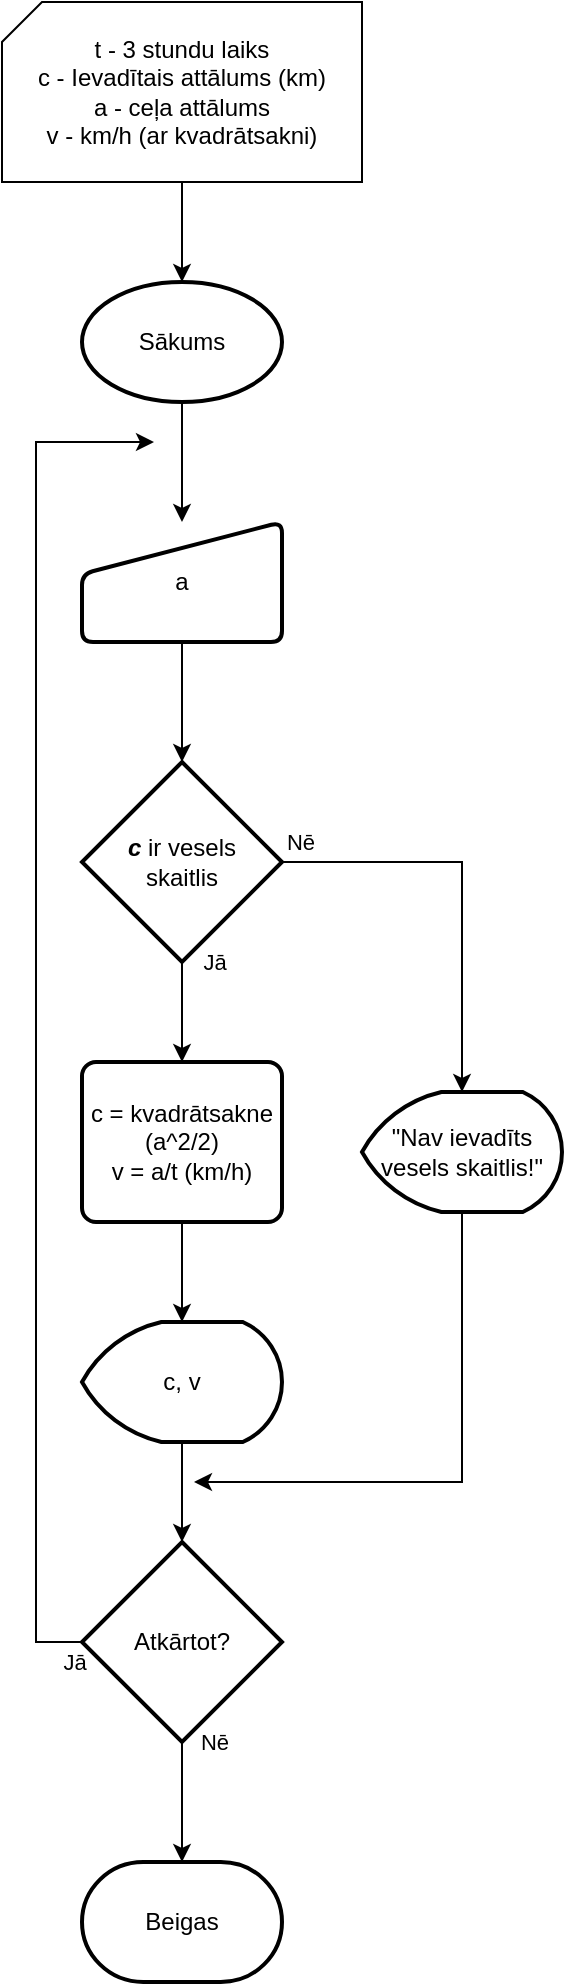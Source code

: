<mxfile version="22.0.2" type="device">
  <diagram name="Page-1" id="B4SzQp_Rrk15iFaU6dPB">
    <mxGraphModel dx="385" dy="815" grid="1" gridSize="10" guides="1" tooltips="1" connect="1" arrows="1" fold="1" page="1" pageScale="1" pageWidth="827" pageHeight="1169" math="0" shadow="0">
      <root>
        <mxCell id="0" />
        <mxCell id="1" parent="0" />
        <mxCell id="zRN41IXciI0hQKYXsGDB-2" value="t - 3 stundu laiks&lt;br&gt;c - Ievadītais attālums (km)&lt;br&gt;a - ceļa attālums&lt;br&gt;v - km/h (ar kvadrātsakni)" style="verticalLabelPosition=middle;verticalAlign=middle;html=1;shape=card;whiteSpace=wrap;size=20;arcSize=12;labelPosition=center;align=center;" vertex="1" parent="1">
          <mxGeometry x="324" y="80" width="180" height="90" as="geometry" />
        </mxCell>
        <mxCell id="zRN41IXciI0hQKYXsGDB-8" style="edgeStyle=orthogonalEdgeStyle;rounded=0;orthogonalLoop=1;jettySize=auto;html=1;entryX=0.5;entryY=0;entryDx=0;entryDy=0;" edge="1" parent="1" source="zRN41IXciI0hQKYXsGDB-4" target="zRN41IXciI0hQKYXsGDB-7">
          <mxGeometry relative="1" as="geometry" />
        </mxCell>
        <mxCell id="zRN41IXciI0hQKYXsGDB-4" value="Sākums" style="strokeWidth=2;html=1;shape=mxgraph.flowchart.start_1;whiteSpace=wrap;" vertex="1" parent="1">
          <mxGeometry x="364" y="220" width="100" height="60" as="geometry" />
        </mxCell>
        <mxCell id="zRN41IXciI0hQKYXsGDB-5" style="edgeStyle=orthogonalEdgeStyle;rounded=0;orthogonalLoop=1;jettySize=auto;html=1;entryX=0.5;entryY=0;entryDx=0;entryDy=0;entryPerimeter=0;" edge="1" parent="1" source="zRN41IXciI0hQKYXsGDB-2" target="zRN41IXciI0hQKYXsGDB-4">
          <mxGeometry relative="1" as="geometry" />
        </mxCell>
        <mxCell id="zRN41IXciI0hQKYXsGDB-7" value="a" style="html=1;strokeWidth=2;shape=manualInput;whiteSpace=wrap;rounded=1;size=26;arcSize=11;" vertex="1" parent="1">
          <mxGeometry x="364" y="340" width="100" height="60" as="geometry" />
        </mxCell>
        <mxCell id="zRN41IXciI0hQKYXsGDB-17" value="Jā" style="edgeStyle=orthogonalEdgeStyle;rounded=0;orthogonalLoop=1;jettySize=auto;html=1;entryX=0.5;entryY=0;entryDx=0;entryDy=0;" edge="1" parent="1" source="zRN41IXciI0hQKYXsGDB-10" target="zRN41IXciI0hQKYXsGDB-15">
          <mxGeometry x="-1" y="16" relative="1" as="geometry">
            <mxPoint as="offset" />
          </mxGeometry>
        </mxCell>
        <mxCell id="zRN41IXciI0hQKYXsGDB-10" value="&lt;b&gt;&lt;i&gt;c&lt;/i&gt;&lt;/b&gt; ir vesels&lt;br&gt;skaitlis" style="strokeWidth=2;html=1;shape=mxgraph.flowchart.decision;whiteSpace=wrap;" vertex="1" parent="1">
          <mxGeometry x="364" y="460" width="100" height="100" as="geometry" />
        </mxCell>
        <mxCell id="zRN41IXciI0hQKYXsGDB-11" style="edgeStyle=orthogonalEdgeStyle;rounded=0;orthogonalLoop=1;jettySize=auto;html=1;entryX=0.5;entryY=0;entryDx=0;entryDy=0;entryPerimeter=0;" edge="1" parent="1" source="zRN41IXciI0hQKYXsGDB-7" target="zRN41IXciI0hQKYXsGDB-10">
          <mxGeometry relative="1" as="geometry" />
        </mxCell>
        <mxCell id="zRN41IXciI0hQKYXsGDB-18" style="edgeStyle=orthogonalEdgeStyle;rounded=0;orthogonalLoop=1;jettySize=auto;html=1;exitX=0.5;exitY=1;exitDx=0;exitDy=0;exitPerimeter=0;" edge="1" parent="1" source="zRN41IXciI0hQKYXsGDB-12">
          <mxGeometry relative="1" as="geometry">
            <mxPoint x="420" y="820" as="targetPoint" />
            <mxPoint x="564" y="685" as="sourcePoint" />
            <Array as="points">
              <mxPoint x="554" y="820" />
            </Array>
          </mxGeometry>
        </mxCell>
        <mxCell id="zRN41IXciI0hQKYXsGDB-12" value="&quot;Nav ievadīts vesels skaitlis!&quot;" style="strokeWidth=2;html=1;shape=mxgraph.flowchart.display;whiteSpace=wrap;" vertex="1" parent="1">
          <mxGeometry x="504" y="625" width="100" height="60" as="geometry" />
        </mxCell>
        <mxCell id="zRN41IXciI0hQKYXsGDB-13" value="Nē" style="edgeStyle=orthogonalEdgeStyle;rounded=0;orthogonalLoop=1;jettySize=auto;html=1;entryX=0.5;entryY=0;entryDx=0;entryDy=0;entryPerimeter=0;" edge="1" parent="1" source="zRN41IXciI0hQKYXsGDB-10" target="zRN41IXciI0hQKYXsGDB-12">
          <mxGeometry x="-0.919" y="10" relative="1" as="geometry">
            <mxPoint x="560" y="550" as="targetPoint" />
            <Array as="points">
              <mxPoint x="554" y="510" />
            </Array>
            <mxPoint as="offset" />
          </mxGeometry>
        </mxCell>
        <mxCell id="zRN41IXciI0hQKYXsGDB-27" style="edgeStyle=orthogonalEdgeStyle;rounded=0;orthogonalLoop=1;jettySize=auto;html=1;exitX=0.5;exitY=0;exitDx=0;exitDy=0;" edge="1" parent="1" source="zRN41IXciI0hQKYXsGDB-15">
          <mxGeometry relative="1" as="geometry">
            <mxPoint x="414" y="610" as="targetPoint" />
          </mxGeometry>
        </mxCell>
        <mxCell id="zRN41IXciI0hQKYXsGDB-15" value="c = kvadrātsakne (a^2/2)&lt;br&gt;v = a/t (km/h)" style="rounded=1;whiteSpace=wrap;html=1;absoluteArcSize=1;arcSize=14;strokeWidth=2;" vertex="1" parent="1">
          <mxGeometry x="364" y="610" width="100" height="80" as="geometry" />
        </mxCell>
        <mxCell id="zRN41IXciI0hQKYXsGDB-19" value="c, v" style="strokeWidth=2;html=1;shape=mxgraph.flowchart.display;whiteSpace=wrap;" vertex="1" parent="1">
          <mxGeometry x="364" y="740" width="100" height="60" as="geometry" />
        </mxCell>
        <mxCell id="zRN41IXciI0hQKYXsGDB-21" style="edgeStyle=orthogonalEdgeStyle;rounded=0;orthogonalLoop=1;jettySize=auto;html=1;entryX=0.5;entryY=0;entryDx=0;entryDy=0;entryPerimeter=0;" edge="1" parent="1" source="zRN41IXciI0hQKYXsGDB-15" target="zRN41IXciI0hQKYXsGDB-19">
          <mxGeometry relative="1" as="geometry" />
        </mxCell>
        <mxCell id="zRN41IXciI0hQKYXsGDB-26" value="Jā" style="edgeStyle=orthogonalEdgeStyle;rounded=0;orthogonalLoop=1;jettySize=auto;html=1;" edge="1" parent="1" source="zRN41IXciI0hQKYXsGDB-22">
          <mxGeometry x="-0.988" y="10" relative="1" as="geometry">
            <mxPoint x="400" y="300" as="targetPoint" />
            <Array as="points">
              <mxPoint x="341" y="900" />
            </Array>
            <mxPoint as="offset" />
          </mxGeometry>
        </mxCell>
        <mxCell id="zRN41IXciI0hQKYXsGDB-22" value="Atkārtot?" style="strokeWidth=2;html=1;shape=mxgraph.flowchart.decision;whiteSpace=wrap;" vertex="1" parent="1">
          <mxGeometry x="364" y="850" width="100" height="100" as="geometry" />
        </mxCell>
        <mxCell id="zRN41IXciI0hQKYXsGDB-23" style="edgeStyle=orthogonalEdgeStyle;rounded=0;orthogonalLoop=1;jettySize=auto;html=1;entryX=0.5;entryY=0;entryDx=0;entryDy=0;entryPerimeter=0;" edge="1" parent="1" source="zRN41IXciI0hQKYXsGDB-19" target="zRN41IXciI0hQKYXsGDB-22">
          <mxGeometry relative="1" as="geometry" />
        </mxCell>
        <mxCell id="zRN41IXciI0hQKYXsGDB-24" value="Beigas" style="strokeWidth=2;html=1;shape=mxgraph.flowchart.terminator;whiteSpace=wrap;" vertex="1" parent="1">
          <mxGeometry x="364" y="1010" width="100" height="60" as="geometry" />
        </mxCell>
        <mxCell id="zRN41IXciI0hQKYXsGDB-25" value="Nē" style="edgeStyle=orthogonalEdgeStyle;rounded=0;orthogonalLoop=1;jettySize=auto;html=1;entryX=0.5;entryY=0;entryDx=0;entryDy=0;entryPerimeter=0;" edge="1" parent="1" source="zRN41IXciI0hQKYXsGDB-22" target="zRN41IXciI0hQKYXsGDB-24">
          <mxGeometry x="-1" y="16" relative="1" as="geometry">
            <mxPoint as="offset" />
          </mxGeometry>
        </mxCell>
      </root>
    </mxGraphModel>
  </diagram>
</mxfile>
